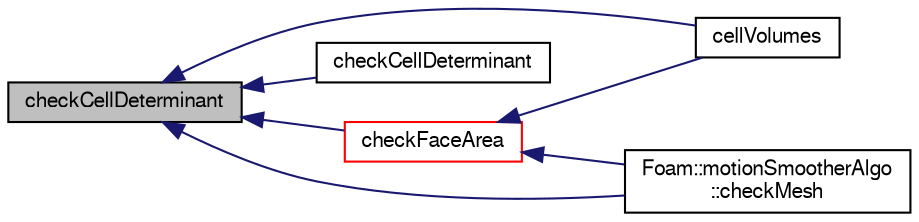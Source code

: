 digraph "checkCellDeterminant"
{
  bgcolor="transparent";
  edge [fontname="FreeSans",fontsize="10",labelfontname="FreeSans",labelfontsize="10"];
  node [fontname="FreeSans",fontsize="10",shape=record];
  rankdir="LR";
  Node7281 [label="checkCellDeterminant",height=0.2,width=0.4,color="black", fillcolor="grey75", style="filled", fontcolor="black"];
  Node7281 -> Node7282 [dir="back",color="midnightblue",fontsize="10",style="solid",fontname="FreeSans"];
  Node7282 [label="cellVolumes",height=0.2,width=0.4,color="black",URL="$a21562.html#abead6b42c36ac9c1a86fb2707b304a2f"];
  Node7281 -> Node7283 [dir="back",color="midnightblue",fontsize="10",style="solid",fontname="FreeSans"];
  Node7283 [label="checkCellDeterminant",height=0.2,width=0.4,color="black",URL="$a21562.html#a7886714ba5bd238a47ff3ddc41748534"];
  Node7281 -> Node7284 [dir="back",color="midnightblue",fontsize="10",style="solid",fontname="FreeSans"];
  Node7284 [label="checkFaceArea",height=0.2,width=0.4,color="red",URL="$a21562.html#a462b3d04e6ddc005ef107c6e4ed30aeb",tooltip="Small faces. "];
  Node7284 -> Node7282 [dir="back",color="midnightblue",fontsize="10",style="solid",fontname="FreeSans"];
  Node7284 -> Node7288 [dir="back",color="midnightblue",fontsize="10",style="solid",fontname="FreeSans"];
  Node7288 [label="Foam::motionSmootherAlgo\l::checkMesh",height=0.2,width=0.4,color="black",URL="$a21550.html#aa9f61ed4ec6238efaec747b27fa0143c",tooltip="Check part of mesh including baffles with mesh settings in dict. "];
  Node7281 -> Node7288 [dir="back",color="midnightblue",fontsize="10",style="solid",fontname="FreeSans"];
}
